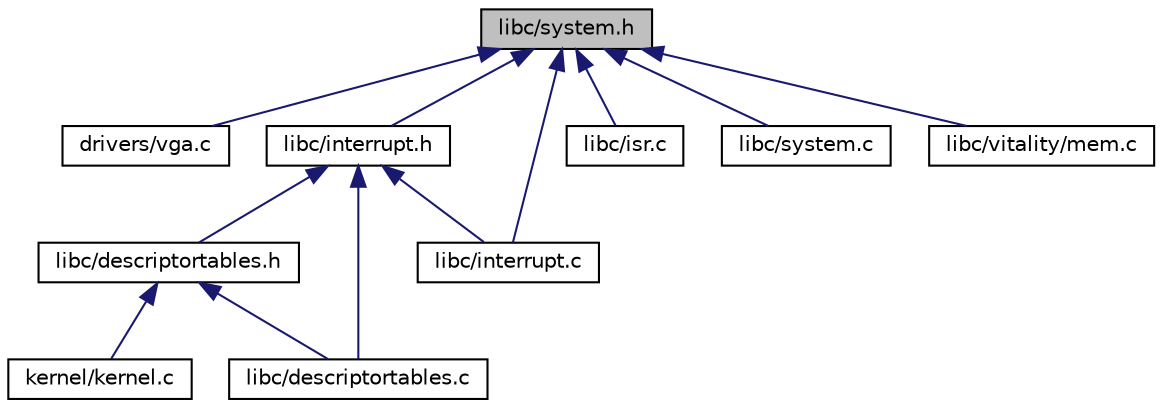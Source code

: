digraph "libc/system.h"
{
  edge [fontname="Helvetica",fontsize="10",labelfontname="Helvetica",labelfontsize="10"];
  node [fontname="Helvetica",fontsize="10",shape=record];
  Node2 [label="libc/system.h",height=0.2,width=0.4,color="black", fillcolor="grey75", style="filled", fontcolor="black"];
  Node2 -> Node3 [dir="back",color="midnightblue",fontsize="10",style="solid",fontname="Helvetica"];
  Node3 [label="drivers/vga.c",height=0.2,width=0.4,color="black", fillcolor="white", style="filled",URL="$a00032.html"];
  Node2 -> Node4 [dir="back",color="midnightblue",fontsize="10",style="solid",fontname="Helvetica"];
  Node4 [label="libc/interrupt.h",height=0.2,width=0.4,color="black", fillcolor="white", style="filled",URL="$a00074.html"];
  Node4 -> Node5 [dir="back",color="midnightblue",fontsize="10",style="solid",fontname="Helvetica"];
  Node5 [label="libc/descriptortables.h",height=0.2,width=0.4,color="black", fillcolor="white", style="filled",URL="$a00044.html"];
  Node5 -> Node6 [dir="back",color="midnightblue",fontsize="10",style="solid",fontname="Helvetica"];
  Node6 [label="kernel/kernel.c",height=0.2,width=0.4,color="black", fillcolor="white", style="filled",URL="$a00038.html"];
  Node5 -> Node7 [dir="back",color="midnightblue",fontsize="10",style="solid",fontname="Helvetica"];
  Node7 [label="libc/descriptortables.c",height=0.2,width=0.4,color="black", fillcolor="white", style="filled",URL="$a00041.html"];
  Node4 -> Node7 [dir="back",color="midnightblue",fontsize="10",style="solid",fontname="Helvetica"];
  Node4 -> Node8 [dir="back",color="midnightblue",fontsize="10",style="solid",fontname="Helvetica"];
  Node8 [label="libc/interrupt.c",height=0.2,width=0.4,color="black", fillcolor="white", style="filled",URL="$a00071.html"];
  Node2 -> Node8 [dir="back",color="midnightblue",fontsize="10",style="solid",fontname="Helvetica"];
  Node2 -> Node9 [dir="back",color="midnightblue",fontsize="10",style="solid",fontname="Helvetica"];
  Node9 [label="libc/isr.c",height=0.2,width=0.4,color="black", fillcolor="white", style="filled",URL="$a00077.html"];
  Node2 -> Node10 [dir="back",color="midnightblue",fontsize="10",style="solid",fontname="Helvetica"];
  Node10 [label="libc/system.c",height=0.2,width=0.4,color="black", fillcolor="white", style="filled",URL="$a00095.html"];
  Node2 -> Node11 [dir="back",color="midnightblue",fontsize="10",style="solid",fontname="Helvetica"];
  Node11 [label="libc/vitality/mem.c",height=0.2,width=0.4,color="black", fillcolor="white", style="filled",URL="$a00113.html"];
}
